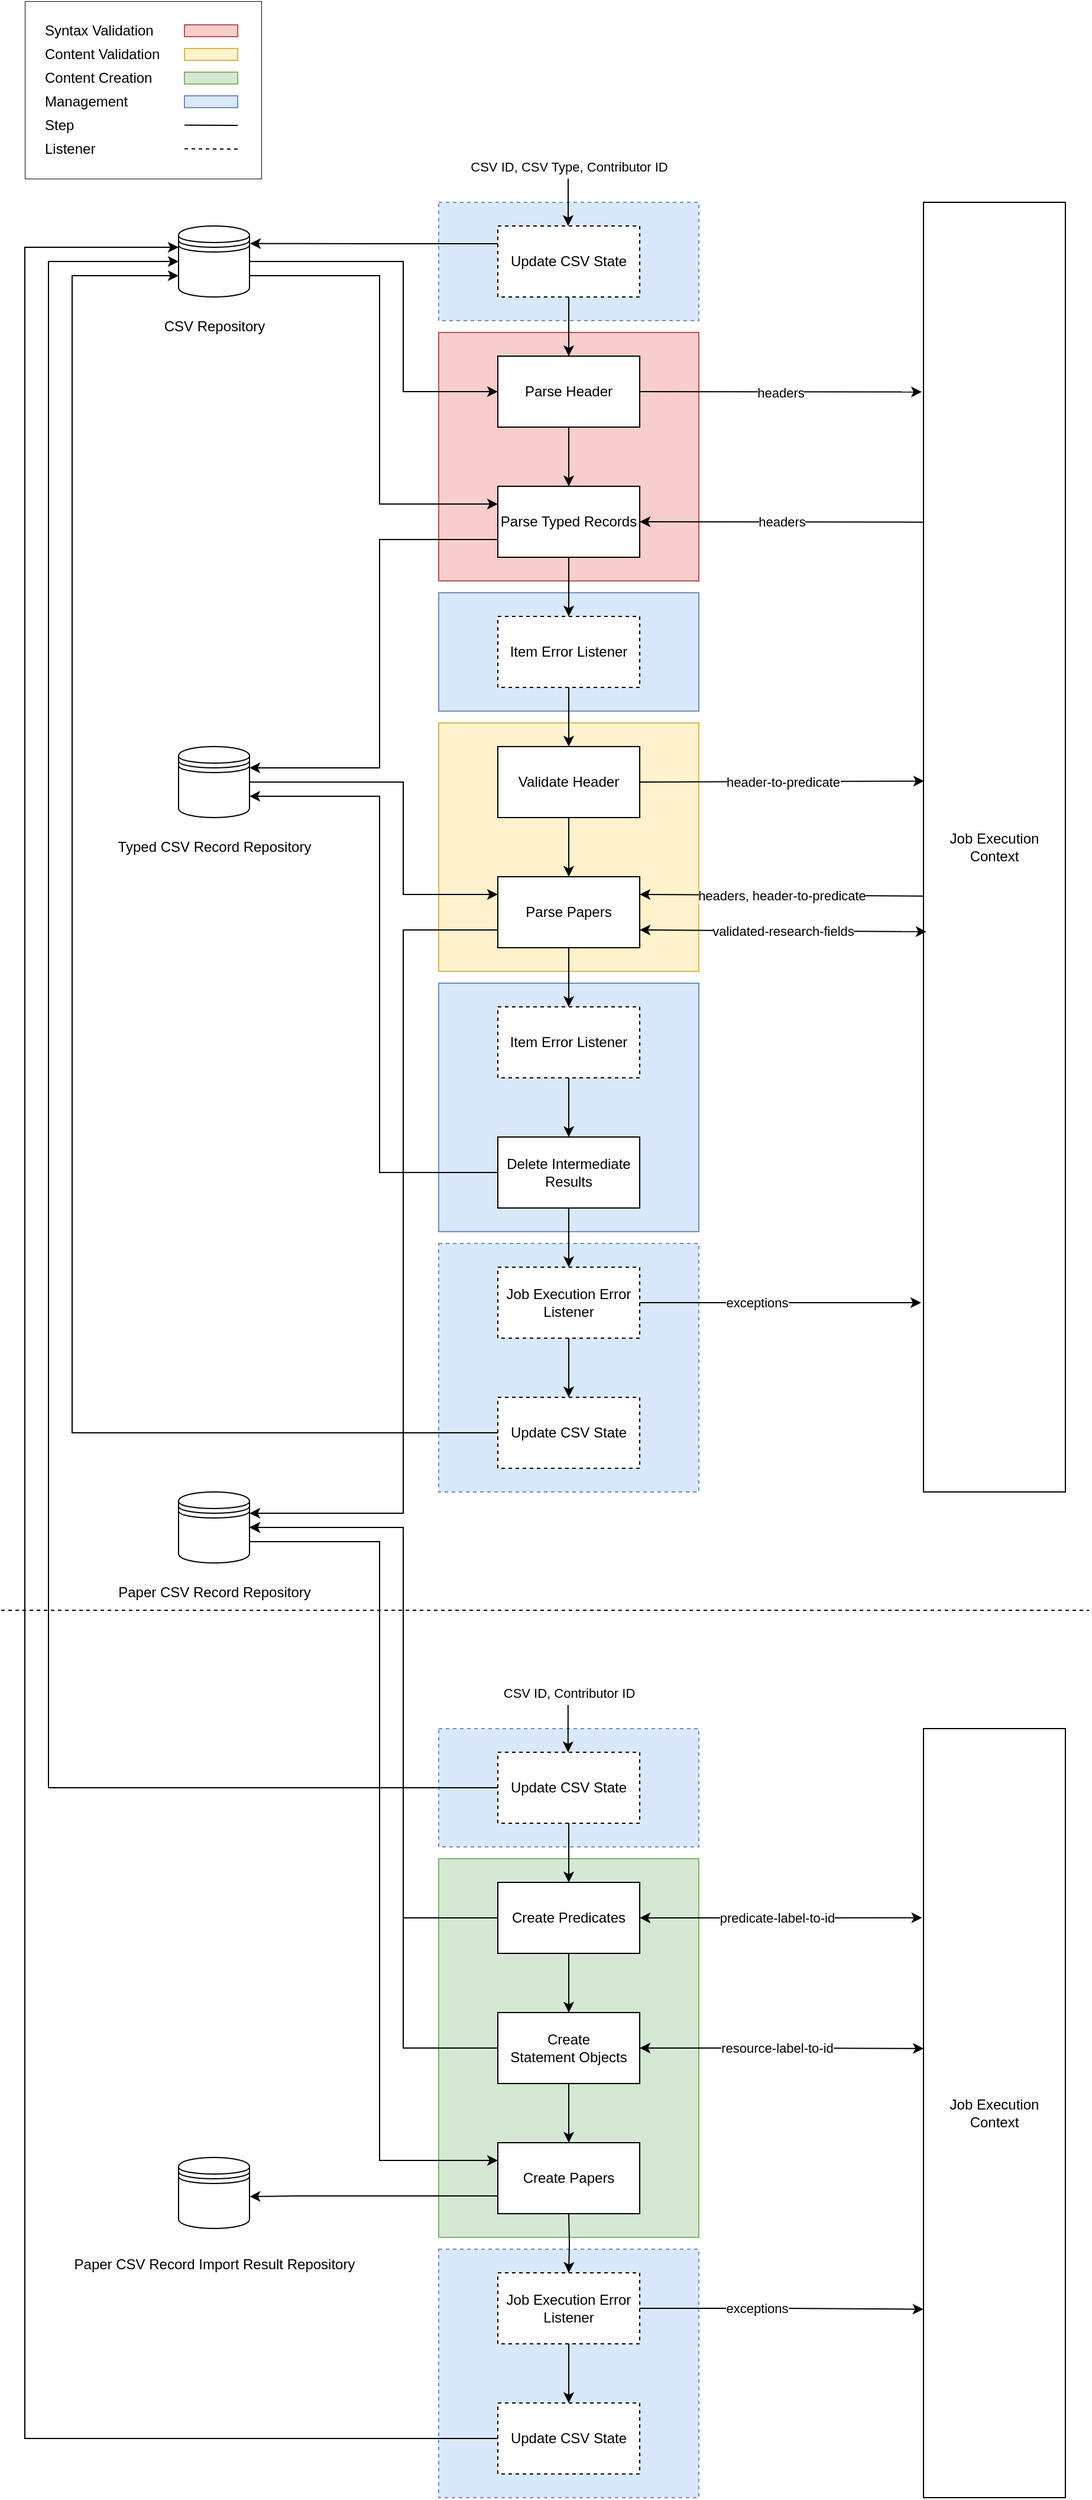 <mxfile version="28.1.0">
  <diagram name="Page-1" id="2YBvvXClWsGukQMizWep">
    <mxGraphModel dx="2990" dy="1697" grid="1" gridSize="10" guides="1" tooltips="1" connect="1" arrows="1" fold="1" page="0" pageScale="1" pageWidth="850" pageHeight="1100" math="0" shadow="0">
      <root>
        <mxCell id="0" />
        <mxCell id="1" parent="0" />
        <mxCell id="4Od33PMgb1sNK_jcJ1Uq-20" value="" style="rounded=0;whiteSpace=wrap;html=1;fillColor=#dae8fc;strokeColor=#6c8ebf;dashed=1;" parent="1" vertex="1">
          <mxGeometry x="330" y="830" width="220" height="210" as="geometry" />
        </mxCell>
        <mxCell id="XtOOOI1SDGWcbshGuE5g-19" value="" style="rounded=0;whiteSpace=wrap;html=1;fillColor=#dae8fc;strokeColor=#6c8ebf;" parent="1" vertex="1">
          <mxGeometry x="330" y="610" width="220" height="210" as="geometry" />
        </mxCell>
        <mxCell id="XtOOOI1SDGWcbshGuE5g-16" value="" style="rounded=0;whiteSpace=wrap;html=1;fillColor=#dae8fc;strokeColor=#6c8ebf;" parent="1" vertex="1">
          <mxGeometry x="330" y="280" width="220" height="100" as="geometry" />
        </mxCell>
        <mxCell id="CG4vgdieWvUn6QSvU4tl-67" value="" style="rounded=0;whiteSpace=wrap;html=1;fillColor=#d5e8d4;strokeColor=#82b366;" parent="1" vertex="1">
          <mxGeometry x="330" y="1350" width="220" height="320" as="geometry" />
        </mxCell>
        <mxCell id="CG4vgdieWvUn6QSvU4tl-64" value="" style="rounded=0;whiteSpace=wrap;html=1;fillColor=#fff2cc;strokeColor=#d6b656;" parent="1" vertex="1">
          <mxGeometry x="330" y="390" width="220" height="210" as="geometry" />
        </mxCell>
        <mxCell id="CG4vgdieWvUn6QSvU4tl-61" value="" style="rounded=0;whiteSpace=wrap;html=1;fillColor=#f8cecc;strokeColor=#b85450;" parent="1" vertex="1">
          <mxGeometry x="330" y="60" width="220" height="210" as="geometry" />
        </mxCell>
        <mxCell id="CG4vgdieWvUn6QSvU4tl-4" style="edgeStyle=orthogonalEdgeStyle;rounded=0;orthogonalLoop=1;jettySize=auto;html=1;exitX=0.5;exitY=1;exitDx=0;exitDy=0;" parent="1" source="CG4vgdieWvUn6QSvU4tl-2" target="CG4vgdieWvUn6QSvU4tl-3" edge="1">
          <mxGeometry relative="1" as="geometry" />
        </mxCell>
        <mxCell id="CG4vgdieWvUn6QSvU4tl-18" style="rounded=0;orthogonalLoop=1;jettySize=auto;html=1;exitX=1;exitY=0.5;exitDx=0;exitDy=0;entryX=-0.012;entryY=0.147;entryDx=0;entryDy=0;entryPerimeter=0;" parent="1" source="CG4vgdieWvUn6QSvU4tl-2" target="CG4vgdieWvUn6QSvU4tl-17" edge="1">
          <mxGeometry relative="1" as="geometry">
            <mxPoint x="680" y="160" as="targetPoint" />
          </mxGeometry>
        </mxCell>
        <mxCell id="CG4vgdieWvUn6QSvU4tl-20" value="headers" style="edgeLabel;html=1;align=center;verticalAlign=middle;resizable=0;points=[];" parent="CG4vgdieWvUn6QSvU4tl-18" vertex="1" connectable="0">
          <mxGeometry x="-0.008" y="-1" relative="1" as="geometry">
            <mxPoint as="offset" />
          </mxGeometry>
        </mxCell>
        <mxCell id="CG4vgdieWvUn6QSvU4tl-2" value="Parse Header" style="rounded=0;whiteSpace=wrap;html=1;" parent="1" vertex="1">
          <mxGeometry x="380" y="80" width="120" height="60" as="geometry" />
        </mxCell>
        <mxCell id="CG4vgdieWvUn6QSvU4tl-6" style="edgeStyle=orthogonalEdgeStyle;rounded=0;orthogonalLoop=1;jettySize=auto;html=1;entryX=0.5;entryY=0;entryDx=0;entryDy=0;" parent="1" source="CG4vgdieWvUn6QSvU4tl-3" target="XtOOOI1SDGWcbshGuE5g-9" edge="1">
          <mxGeometry relative="1" as="geometry" />
        </mxCell>
        <mxCell id="CG4vgdieWvUn6QSvU4tl-77" style="edgeStyle=orthogonalEdgeStyle;rounded=0;orthogonalLoop=1;jettySize=auto;html=1;exitX=0;exitY=0.75;exitDx=0;exitDy=0;entryX=1;entryY=0.3;entryDx=0;entryDy=0;" parent="1" source="CG4vgdieWvUn6QSvU4tl-3" target="CG4vgdieWvUn6QSvU4tl-45" edge="1">
          <mxGeometry relative="1" as="geometry">
            <Array as="points">
              <mxPoint x="280" y="235" />
              <mxPoint x="280" y="428" />
            </Array>
          </mxGeometry>
        </mxCell>
        <mxCell id="CG4vgdieWvUn6QSvU4tl-3" value="Parse Typed Records" style="rounded=0;whiteSpace=wrap;html=1;" parent="1" vertex="1">
          <mxGeometry x="380" y="190" width="120" height="60" as="geometry" />
        </mxCell>
        <mxCell id="CG4vgdieWvUn6QSvU4tl-8" style="edgeStyle=orthogonalEdgeStyle;rounded=0;orthogonalLoop=1;jettySize=auto;html=1;" parent="1" source="CG4vgdieWvUn6QSvU4tl-5" target="CG4vgdieWvUn6QSvU4tl-7" edge="1">
          <mxGeometry relative="1" as="geometry" />
        </mxCell>
        <mxCell id="CG4vgdieWvUn6QSvU4tl-23" style="rounded=0;orthogonalLoop=1;jettySize=auto;html=1;exitX=1;exitY=0.5;exitDx=0;exitDy=0;entryX=0.004;entryY=0.626;entryDx=0;entryDy=0;entryPerimeter=0;" parent="1" source="CG4vgdieWvUn6QSvU4tl-5" edge="1">
          <mxGeometry relative="1" as="geometry">
            <mxPoint x="740.48" y="439.18" as="targetPoint" />
          </mxGeometry>
        </mxCell>
        <mxCell id="CG4vgdieWvUn6QSvU4tl-24" value="header-to-predicate" style="edgeLabel;html=1;align=center;verticalAlign=middle;resizable=0;points=[];" parent="CG4vgdieWvUn6QSvU4tl-23" vertex="1" connectable="0">
          <mxGeometry x="-0.498" y="1" relative="1" as="geometry">
            <mxPoint x="60" y="1" as="offset" />
          </mxGeometry>
        </mxCell>
        <mxCell id="CG4vgdieWvUn6QSvU4tl-5" value="Validate Header" style="rounded=0;whiteSpace=wrap;html=1;" parent="1" vertex="1">
          <mxGeometry x="380" y="410" width="120" height="60" as="geometry" />
        </mxCell>
        <mxCell id="XtOOOI1SDGWcbshGuE5g-3" style="edgeStyle=orthogonalEdgeStyle;rounded=0;orthogonalLoop=1;jettySize=auto;html=1;exitX=0;exitY=0.75;exitDx=0;exitDy=0;entryX=1;entryY=0.3;entryDx=0;entryDy=0;" parent="1" source="CG4vgdieWvUn6QSvU4tl-7" target="CG4vgdieWvUn6QSvU4tl-44" edge="1">
          <mxGeometry relative="1" as="geometry">
            <mxPoint x="200" y="810" as="targetPoint" />
            <Array as="points">
              <mxPoint x="300" y="565" />
              <mxPoint x="300" y="1058" />
            </Array>
          </mxGeometry>
        </mxCell>
        <mxCell id="XtOOOI1SDGWcbshGuE5g-12" style="edgeStyle=orthogonalEdgeStyle;rounded=0;orthogonalLoop=1;jettySize=auto;html=1;exitX=0.5;exitY=1;exitDx=0;exitDy=0;entryX=0.5;entryY=0;entryDx=0;entryDy=0;" parent="1" source="CG4vgdieWvUn6QSvU4tl-7" target="XtOOOI1SDGWcbshGuE5g-13" edge="1">
          <mxGeometry relative="1" as="geometry">
            <mxPoint x="440" y="620" as="targetPoint" />
          </mxGeometry>
        </mxCell>
        <mxCell id="CG4vgdieWvUn6QSvU4tl-7" value="Parse Papers" style="rounded=0;whiteSpace=wrap;html=1;" parent="1" vertex="1">
          <mxGeometry x="380" y="520" width="120" height="60" as="geometry" />
        </mxCell>
        <mxCell id="CG4vgdieWvUn6QSvU4tl-12" style="edgeStyle=orthogonalEdgeStyle;rounded=0;orthogonalLoop=1;jettySize=auto;html=1;" parent="1" source="CG4vgdieWvUn6QSvU4tl-9" target="CG4vgdieWvUn6QSvU4tl-11" edge="1">
          <mxGeometry relative="1" as="geometry" />
        </mxCell>
        <mxCell id="XtOOOI1SDGWcbshGuE5g-4" style="edgeStyle=orthogonalEdgeStyle;rounded=0;orthogonalLoop=1;jettySize=auto;html=1;exitX=0;exitY=0.5;exitDx=0;exitDy=0;entryX=1;entryY=0.5;entryDx=0;entryDy=0;" parent="1" source="CG4vgdieWvUn6QSvU4tl-9" target="CG4vgdieWvUn6QSvU4tl-44" edge="1">
          <mxGeometry relative="1" as="geometry">
            <mxPoint x="380" y="1240" as="sourcePoint" />
            <mxPoint x="50" y="1140" as="targetPoint" />
            <Array as="points">
              <mxPoint x="300" y="1400" />
              <mxPoint x="300" y="1070" />
            </Array>
          </mxGeometry>
        </mxCell>
        <mxCell id="CG4vgdieWvUn6QSvU4tl-9" value="Create Predicates" style="rounded=0;whiteSpace=wrap;html=1;" parent="1" vertex="1">
          <mxGeometry x="380" y="1370" width="120" height="60" as="geometry" />
        </mxCell>
        <mxCell id="CG4vgdieWvUn6QSvU4tl-16" style="edgeStyle=orthogonalEdgeStyle;rounded=0;orthogonalLoop=1;jettySize=auto;html=1;" parent="1" source="CG4vgdieWvUn6QSvU4tl-11" target="CG4vgdieWvUn6QSvU4tl-15" edge="1">
          <mxGeometry relative="1" as="geometry" />
        </mxCell>
        <mxCell id="XtOOOI1SDGWcbshGuE5g-5" style="edgeStyle=orthogonalEdgeStyle;rounded=0;orthogonalLoop=1;jettySize=auto;html=1;exitX=0;exitY=0.5;exitDx=0;exitDy=0;entryX=1;entryY=0.5;entryDx=0;entryDy=0;" parent="1" source="CG4vgdieWvUn6QSvU4tl-11" target="CG4vgdieWvUn6QSvU4tl-44" edge="1">
          <mxGeometry relative="1" as="geometry">
            <mxPoint x="200" y="1160" as="targetPoint" />
            <Array as="points">
              <mxPoint x="300" y="1510" />
              <mxPoint x="300" y="1070" />
            </Array>
          </mxGeometry>
        </mxCell>
        <mxCell id="CG4vgdieWvUn6QSvU4tl-11" value="&lt;div&gt;&lt;font&gt;Create&lt;/font&gt;&lt;/div&gt;&lt;div&gt;&lt;font&gt;Statement Objects&lt;/font&gt;&lt;/div&gt;" style="rounded=0;whiteSpace=wrap;html=1;" parent="1" vertex="1">
          <mxGeometry x="380" y="1480" width="120" height="60" as="geometry" />
        </mxCell>
        <mxCell id="CG4vgdieWvUn6QSvU4tl-56" style="edgeStyle=orthogonalEdgeStyle;rounded=0;orthogonalLoop=1;jettySize=auto;html=1;exitX=0;exitY=0.75;exitDx=0;exitDy=0;entryX=1.003;entryY=0.551;entryDx=0;entryDy=0;entryPerimeter=0;" parent="1" source="CG4vgdieWvUn6QSvU4tl-15" target="CG4vgdieWvUn6QSvU4tl-49" edge="1">
          <mxGeometry relative="1" as="geometry">
            <Array as="points">
              <mxPoint x="210" y="1635" />
            </Array>
            <mxPoint x="190" y="1635" as="targetPoint" />
          </mxGeometry>
        </mxCell>
        <mxCell id="CG4vgdieWvUn6QSvU4tl-15" value="Create Papers" style="rounded=0;whiteSpace=wrap;html=1;" parent="1" vertex="1">
          <mxGeometry x="380" y="1590" width="120" height="60" as="geometry" />
        </mxCell>
        <mxCell id="CG4vgdieWvUn6QSvU4tl-21" style="rounded=0;orthogonalLoop=1;jettySize=auto;html=1;exitX=0.001;exitY=0.248;exitDx=0;exitDy=0;entryX=1;entryY=0.5;entryDx=0;entryDy=0;exitPerimeter=0;" parent="1" source="CG4vgdieWvUn6QSvU4tl-17" target="CG4vgdieWvUn6QSvU4tl-3" edge="1">
          <mxGeometry relative="1" as="geometry" />
        </mxCell>
        <mxCell id="CG4vgdieWvUn6QSvU4tl-22" value="headers" style="edgeLabel;html=1;align=center;verticalAlign=middle;resizable=0;points=[];" parent="CG4vgdieWvUn6QSvU4tl-21" vertex="1" connectable="0">
          <mxGeometry x="0.226" relative="1" as="geometry">
            <mxPoint x="27" as="offset" />
          </mxGeometry>
        </mxCell>
        <mxCell id="CG4vgdieWvUn6QSvU4tl-31" style="rounded=0;orthogonalLoop=1;jettySize=auto;html=1;entryX=1;entryY=0.25;entryDx=0;entryDy=0;exitX=-0.001;exitY=0.852;exitDx=0;exitDy=0;exitPerimeter=0;" parent="1" target="CG4vgdieWvUn6QSvU4tl-7" edge="1">
          <mxGeometry relative="1" as="geometry">
            <mxPoint x="739.88" y="536.36" as="sourcePoint" />
          </mxGeometry>
        </mxCell>
        <mxCell id="CG4vgdieWvUn6QSvU4tl-32" value="headers, header-to-predicate" style="edgeLabel;html=1;align=center;verticalAlign=middle;resizable=0;points=[];" parent="CG4vgdieWvUn6QSvU4tl-31" vertex="1" connectable="0">
          <mxGeometry x="0.083" relative="1" as="geometry">
            <mxPoint x="10" as="offset" />
          </mxGeometry>
        </mxCell>
        <mxCell id="CG4vgdieWvUn6QSvU4tl-17" value="Job Execution Context" style="rounded=0;whiteSpace=wrap;html=1;" parent="1" vertex="1">
          <mxGeometry x="740" y="-50" width="120" height="1090" as="geometry" />
        </mxCell>
        <mxCell id="CG4vgdieWvUn6QSvU4tl-29" style="rounded=0;orthogonalLoop=1;jettySize=auto;html=1;exitX=1;exitY=0.75;exitDx=0;exitDy=0;entryX=0.021;entryY=0.922;entryDx=0;entryDy=0;entryPerimeter=0;startArrow=classic;startFill=1;" parent="1" source="CG4vgdieWvUn6QSvU4tl-7" edge="1">
          <mxGeometry relative="1" as="geometry">
            <mxPoint x="500" y="560" as="sourcePoint" />
            <mxPoint x="742.52" y="566.46" as="targetPoint" />
          </mxGeometry>
        </mxCell>
        <mxCell id="CG4vgdieWvUn6QSvU4tl-30" value="validated-research-fields" style="edgeLabel;html=1;align=center;verticalAlign=middle;resizable=0;points=[];" parent="CG4vgdieWvUn6QSvU4tl-29" vertex="1" connectable="0">
          <mxGeometry x="-0.498" y="1" relative="1" as="geometry">
            <mxPoint x="60" y="1" as="offset" />
          </mxGeometry>
        </mxCell>
        <mxCell id="CG4vgdieWvUn6QSvU4tl-33" style="edgeStyle=orthogonalEdgeStyle;rounded=0;orthogonalLoop=1;jettySize=auto;html=1;exitX=1;exitY=0.5;exitDx=0;exitDy=0;startArrow=classic;startFill=1;entryX=-0.01;entryY=0.246;entryDx=0;entryDy=0;entryPerimeter=0;" parent="1" source="CG4vgdieWvUn6QSvU4tl-9" target="XtOOOI1SDGWcbshGuE5g-2" edge="1">
          <mxGeometry relative="1" as="geometry">
            <mxPoint x="730" y="1400" as="targetPoint" />
          </mxGeometry>
        </mxCell>
        <mxCell id="CG4vgdieWvUn6QSvU4tl-36" value="predicate-label-to-id" style="edgeLabel;html=1;align=center;verticalAlign=middle;resizable=0;points=[];" parent="CG4vgdieWvUn6QSvU4tl-33" vertex="1" connectable="0">
          <mxGeometry x="-0.043" y="-3" relative="1" as="geometry">
            <mxPoint x="1" y="-3" as="offset" />
          </mxGeometry>
        </mxCell>
        <mxCell id="CG4vgdieWvUn6QSvU4tl-37" style="edgeStyle=orthogonalEdgeStyle;rounded=0;orthogonalLoop=1;jettySize=auto;html=1;exitX=1;exitY=0.5;exitDx=0;exitDy=0;startArrow=classic;startFill=1;entryX=0.001;entryY=0.416;entryDx=0;entryDy=0;entryPerimeter=0;" parent="1" source="CG4vgdieWvUn6QSvU4tl-11" target="XtOOOI1SDGWcbshGuE5g-2" edge="1">
          <mxGeometry relative="1" as="geometry">
            <mxPoint x="500" y="1524.5" as="sourcePoint" />
            <mxPoint x="720" y="1525" as="targetPoint" />
          </mxGeometry>
        </mxCell>
        <mxCell id="CG4vgdieWvUn6QSvU4tl-38" value="resource-label-to-id" style="edgeLabel;html=1;align=center;verticalAlign=middle;resizable=0;points=[];" parent="CG4vgdieWvUn6QSvU4tl-37" vertex="1" connectable="0">
          <mxGeometry x="-0.043" y="-3" relative="1" as="geometry">
            <mxPoint x="1" y="-3" as="offset" />
          </mxGeometry>
        </mxCell>
        <mxCell id="CG4vgdieWvUn6QSvU4tl-46" style="edgeStyle=orthogonalEdgeStyle;rounded=0;orthogonalLoop=1;jettySize=auto;html=1;exitX=1;exitY=0.5;exitDx=0;exitDy=0;entryX=0;entryY=0.5;entryDx=0;entryDy=0;" parent="1" source="FxpmrUJI6TnhQ3xRPTu5-6" target="CG4vgdieWvUn6QSvU4tl-2" edge="1">
          <mxGeometry relative="1" as="geometry">
            <mxPoint x="170" y="110" as="sourcePoint" />
            <Array as="points">
              <mxPoint x="300" />
              <mxPoint x="300" y="110" />
            </Array>
          </mxGeometry>
        </mxCell>
        <mxCell id="CG4vgdieWvUn6QSvU4tl-47" style="edgeStyle=orthogonalEdgeStyle;rounded=0;orthogonalLoop=1;jettySize=auto;html=1;exitX=1;exitY=0.7;exitDx=0;exitDy=0;entryX=0;entryY=0.25;entryDx=0;entryDy=0;" parent="1" source="FxpmrUJI6TnhQ3xRPTu5-6" target="CG4vgdieWvUn6QSvU4tl-3" edge="1">
          <mxGeometry relative="1" as="geometry">
            <Array as="points">
              <mxPoint x="280" y="12" />
              <mxPoint x="280" y="205" />
            </Array>
            <mxPoint x="170" y="134" as="sourcePoint" />
          </mxGeometry>
        </mxCell>
        <mxCell id="CG4vgdieWvUn6QSvU4tl-55" style="edgeStyle=orthogonalEdgeStyle;rounded=0;orthogonalLoop=1;jettySize=auto;html=1;exitX=1;exitY=0.7;exitDx=0;exitDy=0;entryX=0;entryY=0.25;entryDx=0;entryDy=0;" parent="1" source="CG4vgdieWvUn6QSvU4tl-44" target="CG4vgdieWvUn6QSvU4tl-15" edge="1">
          <mxGeometry relative="1" as="geometry">
            <Array as="points">
              <mxPoint x="280" y="1082" />
              <mxPoint x="280" y="1605" />
            </Array>
            <mxPoint x="170" y="1092" as="sourcePoint" />
            <mxPoint x="380" y="1485" as="targetPoint" />
          </mxGeometry>
        </mxCell>
        <mxCell id="CG4vgdieWvUn6QSvU4tl-44" value="" style="shape=datastore;whiteSpace=wrap;html=1;" parent="1" vertex="1">
          <mxGeometry x="110" y="1040" width="60" height="60" as="geometry" />
        </mxCell>
        <mxCell id="CG4vgdieWvUn6QSvU4tl-53" style="edgeStyle=orthogonalEdgeStyle;rounded=0;orthogonalLoop=1;jettySize=auto;html=1;exitX=1;exitY=0.5;exitDx=0;exitDy=0;entryX=0;entryY=0.25;entryDx=0;entryDy=0;" parent="1" source="CG4vgdieWvUn6QSvU4tl-45" target="CG4vgdieWvUn6QSvU4tl-7" edge="1">
          <mxGeometry relative="1" as="geometry">
            <Array as="points">
              <mxPoint x="300" y="440" />
              <mxPoint x="300" y="535" />
            </Array>
          </mxGeometry>
        </mxCell>
        <mxCell id="CG4vgdieWvUn6QSvU4tl-45" value="" style="shape=datastore;whiteSpace=wrap;html=1;" parent="1" vertex="1">
          <mxGeometry x="110" y="410" width="60" height="60" as="geometry" />
        </mxCell>
        <mxCell id="CG4vgdieWvUn6QSvU4tl-48" value="CSV Repository" style="text;html=1;align=center;verticalAlign=middle;resizable=0;points=[];autosize=1;strokeColor=none;fillColor=none;" parent="1" vertex="1">
          <mxGeometry x="85" y="40" width="110" height="30" as="geometry" />
        </mxCell>
        <mxCell id="CG4vgdieWvUn6QSvU4tl-49" value="" style="shape=datastore;whiteSpace=wrap;html=1;" parent="1" vertex="1">
          <mxGeometry x="110" y="1602.5" width="60" height="60" as="geometry" />
        </mxCell>
        <mxCell id="CG4vgdieWvUn6QSvU4tl-50" value="Paper CSV Record Repository" style="text;html=1;align=center;verticalAlign=middle;resizable=0;points=[];autosize=1;strokeColor=none;fillColor=none;" parent="1" vertex="1">
          <mxGeometry x="45" y="1110" width="190" height="30" as="geometry" />
        </mxCell>
        <mxCell id="CG4vgdieWvUn6QSvU4tl-51" value="Typed CSV Record Repository" style="text;html=1;align=center;verticalAlign=middle;resizable=0;points=[];autosize=1;strokeColor=none;fillColor=none;" parent="1" vertex="1">
          <mxGeometry x="45" y="480" width="190" height="30" as="geometry" />
        </mxCell>
        <mxCell id="CG4vgdieWvUn6QSvU4tl-57" value="Paper CSV Record Import Result Repository" style="text;html=1;align=center;verticalAlign=middle;resizable=0;points=[];autosize=1;strokeColor=none;fillColor=none;" parent="1" vertex="1">
          <mxGeometry x="10" y="1677.5" width="260" height="30" as="geometry" />
        </mxCell>
        <mxCell id="XtOOOI1SDGWcbshGuE5g-2" value="Job Execution Context" style="rounded=0;whiteSpace=wrap;html=1;" parent="1" vertex="1">
          <mxGeometry x="740" y="1240" width="120" height="650" as="geometry" />
        </mxCell>
        <mxCell id="XtOOOI1SDGWcbshGuE5g-8" value="" style="endArrow=none;dashed=1;html=1;rounded=0;" parent="1" edge="1">
          <mxGeometry width="50" height="50" relative="1" as="geometry">
            <mxPoint x="-40" y="1140" as="sourcePoint" />
            <mxPoint x="880" y="1140" as="targetPoint" />
          </mxGeometry>
        </mxCell>
        <mxCell id="XtOOOI1SDGWcbshGuE5g-10" style="edgeStyle=orthogonalEdgeStyle;rounded=0;orthogonalLoop=1;jettySize=auto;html=1;exitX=0.5;exitY=1;exitDx=0;exitDy=0;entryX=0.5;entryY=0;entryDx=0;entryDy=0;" parent="1" source="XtOOOI1SDGWcbshGuE5g-9" target="CG4vgdieWvUn6QSvU4tl-5" edge="1">
          <mxGeometry relative="1" as="geometry" />
        </mxCell>
        <mxCell id="XtOOOI1SDGWcbshGuE5g-9" value="Item Error Listener" style="rounded=0;whiteSpace=wrap;html=1;dashed=1;" parent="1" vertex="1">
          <mxGeometry x="380" y="300" width="120" height="60" as="geometry" />
        </mxCell>
        <mxCell id="XtOOOI1SDGWcbshGuE5g-14" style="edgeStyle=orthogonalEdgeStyle;rounded=0;orthogonalLoop=1;jettySize=auto;html=1;exitX=0.5;exitY=1;exitDx=0;exitDy=0;entryX=0.5;entryY=0;entryDx=0;entryDy=0;" parent="1" source="XtOOOI1SDGWcbshGuE5g-11" target="4Od33PMgb1sNK_jcJ1Uq-3" edge="1">
          <mxGeometry relative="1" as="geometry" />
        </mxCell>
        <mxCell id="XtOOOI1SDGWcbshGuE5g-11" value="Delete Intermediate Results" style="rounded=0;whiteSpace=wrap;html=1;" parent="1" vertex="1">
          <mxGeometry x="380" y="740" width="120" height="60" as="geometry" />
        </mxCell>
        <mxCell id="XtOOOI1SDGWcbshGuE5g-23" style="edgeStyle=orthogonalEdgeStyle;rounded=0;orthogonalLoop=1;jettySize=auto;html=1;entryX=1;entryY=0.7;entryDx=0;entryDy=0;exitX=0;exitY=0.5;exitDx=0;exitDy=0;" parent="1" source="XtOOOI1SDGWcbshGuE5g-11" target="CG4vgdieWvUn6QSvU4tl-45" edge="1">
          <mxGeometry relative="1" as="geometry">
            <mxPoint x="290" y="440" as="targetPoint" />
            <Array as="points">
              <mxPoint x="280" y="770" />
              <mxPoint x="280" y="452" />
            </Array>
            <mxPoint x="350" y="660" as="sourcePoint" />
          </mxGeometry>
        </mxCell>
        <mxCell id="4Od33PMgb1sNK_jcJ1Uq-5" style="edgeStyle=orthogonalEdgeStyle;rounded=0;orthogonalLoop=1;jettySize=auto;html=1;exitX=0.5;exitY=1;exitDx=0;exitDy=0;entryX=0.5;entryY=0;entryDx=0;entryDy=0;" parent="1" source="XtOOOI1SDGWcbshGuE5g-13" target="XtOOOI1SDGWcbshGuE5g-11" edge="1">
          <mxGeometry relative="1" as="geometry" />
        </mxCell>
        <mxCell id="XtOOOI1SDGWcbshGuE5g-13" value="Item Error Listener" style="rounded=0;whiteSpace=wrap;html=1;dashed=1;" parent="1" vertex="1">
          <mxGeometry x="380" y="630" width="120" height="60" as="geometry" />
        </mxCell>
        <mxCell id="4Od33PMgb1sNK_jcJ1Uq-2" style="edgeStyle=orthogonalEdgeStyle;rounded=0;orthogonalLoop=1;jettySize=auto;html=1;exitX=0.5;exitY=1;exitDx=0;exitDy=0;" parent="1" source="4Od33PMgb1sNK_jcJ1Uq-3" target="4Od33PMgb1sNK_jcJ1Uq-4" edge="1">
          <mxGeometry relative="1" as="geometry" />
        </mxCell>
        <mxCell id="4Od33PMgb1sNK_jcJ1Uq-3" value="Job Execution Error Listener" style="rounded=0;whiteSpace=wrap;html=1;dashed=1;" parent="1" vertex="1">
          <mxGeometry x="380" y="850" width="120" height="60" as="geometry" />
        </mxCell>
        <mxCell id="4Od33PMgb1sNK_jcJ1Uq-15" style="edgeStyle=orthogonalEdgeStyle;rounded=0;orthogonalLoop=1;jettySize=auto;html=1;exitX=0;exitY=0.5;exitDx=0;exitDy=0;entryX=0;entryY=0.7;entryDx=0;entryDy=0;" parent="1" source="4Od33PMgb1sNK_jcJ1Uq-4" target="FxpmrUJI6TnhQ3xRPTu5-6" edge="1">
          <mxGeometry relative="1" as="geometry">
            <Array as="points">
              <mxPoint x="20" y="990" />
              <mxPoint x="20" y="12" />
            </Array>
            <mxPoint x="110" y="134" as="targetPoint" />
          </mxGeometry>
        </mxCell>
        <mxCell id="4Od33PMgb1sNK_jcJ1Uq-4" value="Update CSV State" style="rounded=0;whiteSpace=wrap;html=1;dashed=1;" parent="1" vertex="1">
          <mxGeometry x="380" y="960" width="120" height="60" as="geometry" />
        </mxCell>
        <mxCell id="4Od33PMgb1sNK_jcJ1Uq-6" style="edgeStyle=orthogonalEdgeStyle;rounded=0;orthogonalLoop=1;jettySize=auto;html=1;exitX=1;exitY=0.5;exitDx=0;exitDy=0;" parent="1" source="4Od33PMgb1sNK_jcJ1Uq-3" edge="1">
          <mxGeometry relative="1" as="geometry">
            <mxPoint x="738" y="880" as="targetPoint" />
          </mxGeometry>
        </mxCell>
        <mxCell id="4Od33PMgb1sNK_jcJ1Uq-7" value="exceptions" style="edgeLabel;html=1;align=center;verticalAlign=middle;resizable=0;points=[];" parent="4Od33PMgb1sNK_jcJ1Uq-6" vertex="1" connectable="0">
          <mxGeometry x="-0.176" relative="1" as="geometry">
            <mxPoint as="offset" />
          </mxGeometry>
        </mxCell>
        <mxCell id="4Od33PMgb1sNK_jcJ1Uq-8" value="" style="rounded=0;whiteSpace=wrap;html=1;fillColor=#dae8fc;strokeColor=#6c8ebf;dashed=1;" parent="1" vertex="1">
          <mxGeometry x="330" y="1680" width="220" height="210" as="geometry" />
        </mxCell>
        <mxCell id="4Od33PMgb1sNK_jcJ1Uq-9" style="edgeStyle=orthogonalEdgeStyle;rounded=0;orthogonalLoop=1;jettySize=auto;html=1;exitX=0.5;exitY=1;exitDx=0;exitDy=0;entryX=0.5;entryY=0;entryDx=0;entryDy=0;" parent="1" target="4Od33PMgb1sNK_jcJ1Uq-11" edge="1">
          <mxGeometry relative="1" as="geometry">
            <mxPoint x="440" y="1650" as="sourcePoint" />
          </mxGeometry>
        </mxCell>
        <mxCell id="4Od33PMgb1sNK_jcJ1Uq-10" style="edgeStyle=orthogonalEdgeStyle;rounded=0;orthogonalLoop=1;jettySize=auto;html=1;exitX=0.5;exitY=1;exitDx=0;exitDy=0;" parent="1" source="4Od33PMgb1sNK_jcJ1Uq-11" target="4Od33PMgb1sNK_jcJ1Uq-12" edge="1">
          <mxGeometry relative="1" as="geometry" />
        </mxCell>
        <mxCell id="4Od33PMgb1sNK_jcJ1Uq-11" value="Job Execution Error Listener" style="rounded=0;whiteSpace=wrap;html=1;dashed=1;" parent="1" vertex="1">
          <mxGeometry x="380" y="1700" width="120" height="60" as="geometry" />
        </mxCell>
        <mxCell id="4Od33PMgb1sNK_jcJ1Uq-17" style="edgeStyle=orthogonalEdgeStyle;rounded=0;orthogonalLoop=1;jettySize=auto;html=1;exitX=0;exitY=0.5;exitDx=0;exitDy=0;entryX=0;entryY=0.3;entryDx=0;entryDy=0;" parent="1" source="4Od33PMgb1sNK_jcJ1Uq-12" target="FxpmrUJI6TnhQ3xRPTu5-6" edge="1">
          <mxGeometry relative="1" as="geometry">
            <mxPoint x="110" y="110" as="targetPoint" />
            <Array as="points">
              <mxPoint x="-20" y="1840" />
              <mxPoint x="-20" y="-12" />
            </Array>
          </mxGeometry>
        </mxCell>
        <mxCell id="4Od33PMgb1sNK_jcJ1Uq-12" value="Update CSV State" style="rounded=0;whiteSpace=wrap;html=1;dashed=1;" parent="1" vertex="1">
          <mxGeometry x="380" y="1810" width="120" height="60" as="geometry" />
        </mxCell>
        <mxCell id="4Od33PMgb1sNK_jcJ1Uq-13" style="edgeStyle=orthogonalEdgeStyle;rounded=0;orthogonalLoop=1;jettySize=auto;html=1;exitX=1;exitY=0.5;exitDx=0;exitDy=0;entryX=-0.001;entryY=0.755;entryDx=0;entryDy=0;entryPerimeter=0;" parent="1" source="4Od33PMgb1sNK_jcJ1Uq-11" edge="1" target="XtOOOI1SDGWcbshGuE5g-2">
          <mxGeometry relative="1" as="geometry">
            <mxPoint x="738" y="1730" as="targetPoint" />
          </mxGeometry>
        </mxCell>
        <mxCell id="4Od33PMgb1sNK_jcJ1Uq-14" value="exceptions" style="edgeLabel;html=1;align=center;verticalAlign=middle;resizable=0;points=[];" parent="4Od33PMgb1sNK_jcJ1Uq-13" vertex="1" connectable="0">
          <mxGeometry x="-0.176" relative="1" as="geometry">
            <mxPoint as="offset" />
          </mxGeometry>
        </mxCell>
        <mxCell id="FxpmrUJI6TnhQ3xRPTu5-1" value="" style="rounded=0;whiteSpace=wrap;html=1;fillColor=#dae8fc;strokeColor=#6c8ebf;dashed=1;" vertex="1" parent="1">
          <mxGeometry x="330" y="-50" width="220" height="100" as="geometry" />
        </mxCell>
        <mxCell id="FxpmrUJI6TnhQ3xRPTu5-3" style="edgeStyle=orthogonalEdgeStyle;rounded=0;orthogonalLoop=1;jettySize=auto;html=1;exitX=0.5;exitY=1;exitDx=0;exitDy=0;entryX=0.5;entryY=0;entryDx=0;entryDy=0;" edge="1" parent="1" source="FxpmrUJI6TnhQ3xRPTu5-2" target="CG4vgdieWvUn6QSvU4tl-2">
          <mxGeometry relative="1" as="geometry" />
        </mxCell>
        <mxCell id="FxpmrUJI6TnhQ3xRPTu5-2" value="Update CSV State" style="rounded=0;whiteSpace=wrap;html=1;dashed=1;" vertex="1" parent="1">
          <mxGeometry x="380" y="-30" width="120" height="60" as="geometry" />
        </mxCell>
        <mxCell id="CG4vgdieWvUn6QSvU4tl-59" value="" style="endArrow=classic;html=1;rounded=0;" parent="1" edge="1">
          <mxGeometry width="50" height="50" relative="1" as="geometry">
            <mxPoint x="439.5" y="-70" as="sourcePoint" />
            <mxPoint x="439.5" y="-30" as="targetPoint" />
          </mxGeometry>
        </mxCell>
        <mxCell id="CG4vgdieWvUn6QSvU4tl-60" value="CSV ID, CSV Type, Contributor ID" style="edgeLabel;html=1;align=center;verticalAlign=middle;resizable=0;points=[];" parent="CG4vgdieWvUn6QSvU4tl-59" vertex="1" connectable="0">
          <mxGeometry x="-0.1" y="-3" relative="1" as="geometry">
            <mxPoint x="3" y="-28" as="offset" />
          </mxGeometry>
        </mxCell>
        <mxCell id="FxpmrUJI6TnhQ3xRPTu5-7" style="edgeStyle=orthogonalEdgeStyle;rounded=0;orthogonalLoop=1;jettySize=auto;html=1;exitX=0;exitY=0.25;exitDx=0;exitDy=0;entryX=1.009;entryY=0.248;entryDx=0;entryDy=0;entryPerimeter=0;" edge="1" parent="1" source="FxpmrUJI6TnhQ3xRPTu5-2" target="FxpmrUJI6TnhQ3xRPTu5-6">
          <mxGeometry relative="1" as="geometry" />
        </mxCell>
        <mxCell id="FxpmrUJI6TnhQ3xRPTu5-6" value="" style="shape=datastore;whiteSpace=wrap;html=1;" vertex="1" parent="1">
          <mxGeometry x="110" y="-30" width="60" height="60" as="geometry" />
        </mxCell>
        <mxCell id="FxpmrUJI6TnhQ3xRPTu5-9" value="" style="rounded=0;whiteSpace=wrap;html=1;fillColor=#dae8fc;strokeColor=#6c8ebf;dashed=1;" vertex="1" parent="1">
          <mxGeometry x="330" y="1240" width="220" height="100" as="geometry" />
        </mxCell>
        <mxCell id="FxpmrUJI6TnhQ3xRPTu5-10" style="edgeStyle=orthogonalEdgeStyle;rounded=0;orthogonalLoop=1;jettySize=auto;html=1;exitX=0.5;exitY=1;exitDx=0;exitDy=0;entryX=0.5;entryY=0;entryDx=0;entryDy=0;" edge="1" parent="1" source="FxpmrUJI6TnhQ3xRPTu5-11">
          <mxGeometry relative="1" as="geometry">
            <mxPoint x="440" y="1370" as="targetPoint" />
          </mxGeometry>
        </mxCell>
        <mxCell id="FxpmrUJI6TnhQ3xRPTu5-21" style="edgeStyle=orthogonalEdgeStyle;rounded=0;orthogonalLoop=1;jettySize=auto;html=1;exitX=0;exitY=0.5;exitDx=0;exitDy=0;entryX=0;entryY=0.5;entryDx=0;entryDy=0;" edge="1" parent="1" source="FxpmrUJI6TnhQ3xRPTu5-11" target="FxpmrUJI6TnhQ3xRPTu5-6">
          <mxGeometry relative="1" as="geometry">
            <mxPoint x="10" y="26" as="targetPoint" />
            <Array as="points">
              <mxPoint y="1290" />
              <mxPoint />
            </Array>
          </mxGeometry>
        </mxCell>
        <mxCell id="FxpmrUJI6TnhQ3xRPTu5-11" value="Update CSV State" style="rounded=0;whiteSpace=wrap;html=1;dashed=1;" vertex="1" parent="1">
          <mxGeometry x="380" y="1260" width="120" height="60" as="geometry" />
        </mxCell>
        <mxCell id="FxpmrUJI6TnhQ3xRPTu5-14" value="" style="endArrow=classic;html=1;rounded=0;" edge="1" parent="1">
          <mxGeometry width="50" height="50" relative="1" as="geometry">
            <mxPoint x="439.41" y="1220" as="sourcePoint" />
            <mxPoint x="439.41" y="1260" as="targetPoint" />
          </mxGeometry>
        </mxCell>
        <mxCell id="FxpmrUJI6TnhQ3xRPTu5-15" value="CSV ID, Contributor ID" style="edgeLabel;html=1;align=center;verticalAlign=middle;resizable=0;points=[];" vertex="1" connectable="0" parent="FxpmrUJI6TnhQ3xRPTu5-14">
          <mxGeometry x="-0.1" y="-3" relative="1" as="geometry">
            <mxPoint x="3" y="-28" as="offset" />
          </mxGeometry>
        </mxCell>
        <mxCell id="FxpmrUJI6TnhQ3xRPTu5-87" value="" style="rounded=0;whiteSpace=wrap;html=1;strokeColor=default;strokeWidth=0.5;" vertex="1" parent="1">
          <mxGeometry x="-20" y="-220" width="200" height="150" as="geometry" />
        </mxCell>
        <mxCell id="FxpmrUJI6TnhQ3xRPTu5-88" value="" style="text;strokeColor=#b85450;fillColor=#f8cecc;align=left;verticalAlign=middle;spacingLeft=4;spacingRight=4;overflow=hidden;points=[[0,0.5],[1,0.5]];portConstraint=eastwest;rotatable=0;whiteSpace=wrap;html=1;" vertex="1" parent="1">
          <mxGeometry x="115" y="-200" width="45" height="10" as="geometry" />
        </mxCell>
        <mxCell id="FxpmrUJI6TnhQ3xRPTu5-89" value="Syntax Validation" style="text;html=1;align=left;verticalAlign=middle;whiteSpace=wrap;rounded=0;" vertex="1" parent="1">
          <mxGeometry x="-5" y="-200" width="105" height="10" as="geometry" />
        </mxCell>
        <mxCell id="FxpmrUJI6TnhQ3xRPTu5-90" value="" style="text;strokeColor=#d6b656;fillColor=#fff2cc;align=left;verticalAlign=middle;spacingLeft=4;spacingRight=4;overflow=hidden;points=[[0,0.5],[1,0.5]];portConstraint=eastwest;rotatable=0;whiteSpace=wrap;html=1;" vertex="1" parent="1">
          <mxGeometry x="115" y="-180" width="45" height="10" as="geometry" />
        </mxCell>
        <mxCell id="FxpmrUJI6TnhQ3xRPTu5-91" value="Content Validation" style="text;html=1;align=left;verticalAlign=middle;whiteSpace=wrap;rounded=0;" vertex="1" parent="1">
          <mxGeometry x="-5" y="-180" width="115" height="10" as="geometry" />
        </mxCell>
        <mxCell id="FxpmrUJI6TnhQ3xRPTu5-92" value="" style="text;strokeColor=#82b366;fillColor=#d5e8d4;align=left;verticalAlign=middle;spacingLeft=4;spacingRight=4;overflow=hidden;points=[[0,0.5],[1,0.5]];portConstraint=eastwest;rotatable=0;whiteSpace=wrap;html=1;" vertex="1" parent="1">
          <mxGeometry x="115" y="-160" width="45" height="10" as="geometry" />
        </mxCell>
        <mxCell id="FxpmrUJI6TnhQ3xRPTu5-93" value="Content Creation" style="text;html=1;align=left;verticalAlign=middle;whiteSpace=wrap;rounded=0;" vertex="1" parent="1">
          <mxGeometry x="-5" y="-160" width="95" height="10" as="geometry" />
        </mxCell>
        <mxCell id="FxpmrUJI6TnhQ3xRPTu5-94" value="" style="text;strokeColor=#6c8ebf;fillColor=#dae8fc;align=left;verticalAlign=middle;spacingLeft=4;spacingRight=4;overflow=hidden;points=[[0,0.5],[1,0.5]];portConstraint=eastwest;rotatable=0;whiteSpace=wrap;html=1;" vertex="1" parent="1">
          <mxGeometry x="115" y="-140" width="45" height="10" as="geometry" />
        </mxCell>
        <mxCell id="FxpmrUJI6TnhQ3xRPTu5-95" value="Management" style="text;html=1;align=left;verticalAlign=middle;whiteSpace=wrap;rounded=0;" vertex="1" parent="1">
          <mxGeometry x="-5" y="-140" width="100" height="10" as="geometry" />
        </mxCell>
        <mxCell id="FxpmrUJI6TnhQ3xRPTu5-96" value="Step" style="text;html=1;align=left;verticalAlign=middle;whiteSpace=wrap;rounded=0;" vertex="1" parent="1">
          <mxGeometry x="-5" y="-120" width="90" height="10" as="geometry" />
        </mxCell>
        <mxCell id="FxpmrUJI6TnhQ3xRPTu5-97" value="Listener" style="text;html=1;align=left;verticalAlign=middle;whiteSpace=wrap;rounded=0;" vertex="1" parent="1">
          <mxGeometry x="-5" y="-100" width="90" height="10" as="geometry" />
        </mxCell>
        <mxCell id="FxpmrUJI6TnhQ3xRPTu5-98" value="" style="endArrow=none;dashed=1;html=1;rounded=0;" edge="1" parent="1">
          <mxGeometry width="50" height="50" relative="1" as="geometry">
            <mxPoint x="115" y="-95.23" as="sourcePoint" />
            <mxPoint x="160" y="-95" as="targetPoint" />
          </mxGeometry>
        </mxCell>
        <mxCell id="FxpmrUJI6TnhQ3xRPTu5-99" value="" style="endArrow=none;html=1;rounded=0;" edge="1" parent="1">
          <mxGeometry width="50" height="50" relative="1" as="geometry">
            <mxPoint x="115" y="-115.23" as="sourcePoint" />
            <mxPoint x="160" y="-115" as="targetPoint" />
          </mxGeometry>
        </mxCell>
      </root>
    </mxGraphModel>
  </diagram>
</mxfile>
